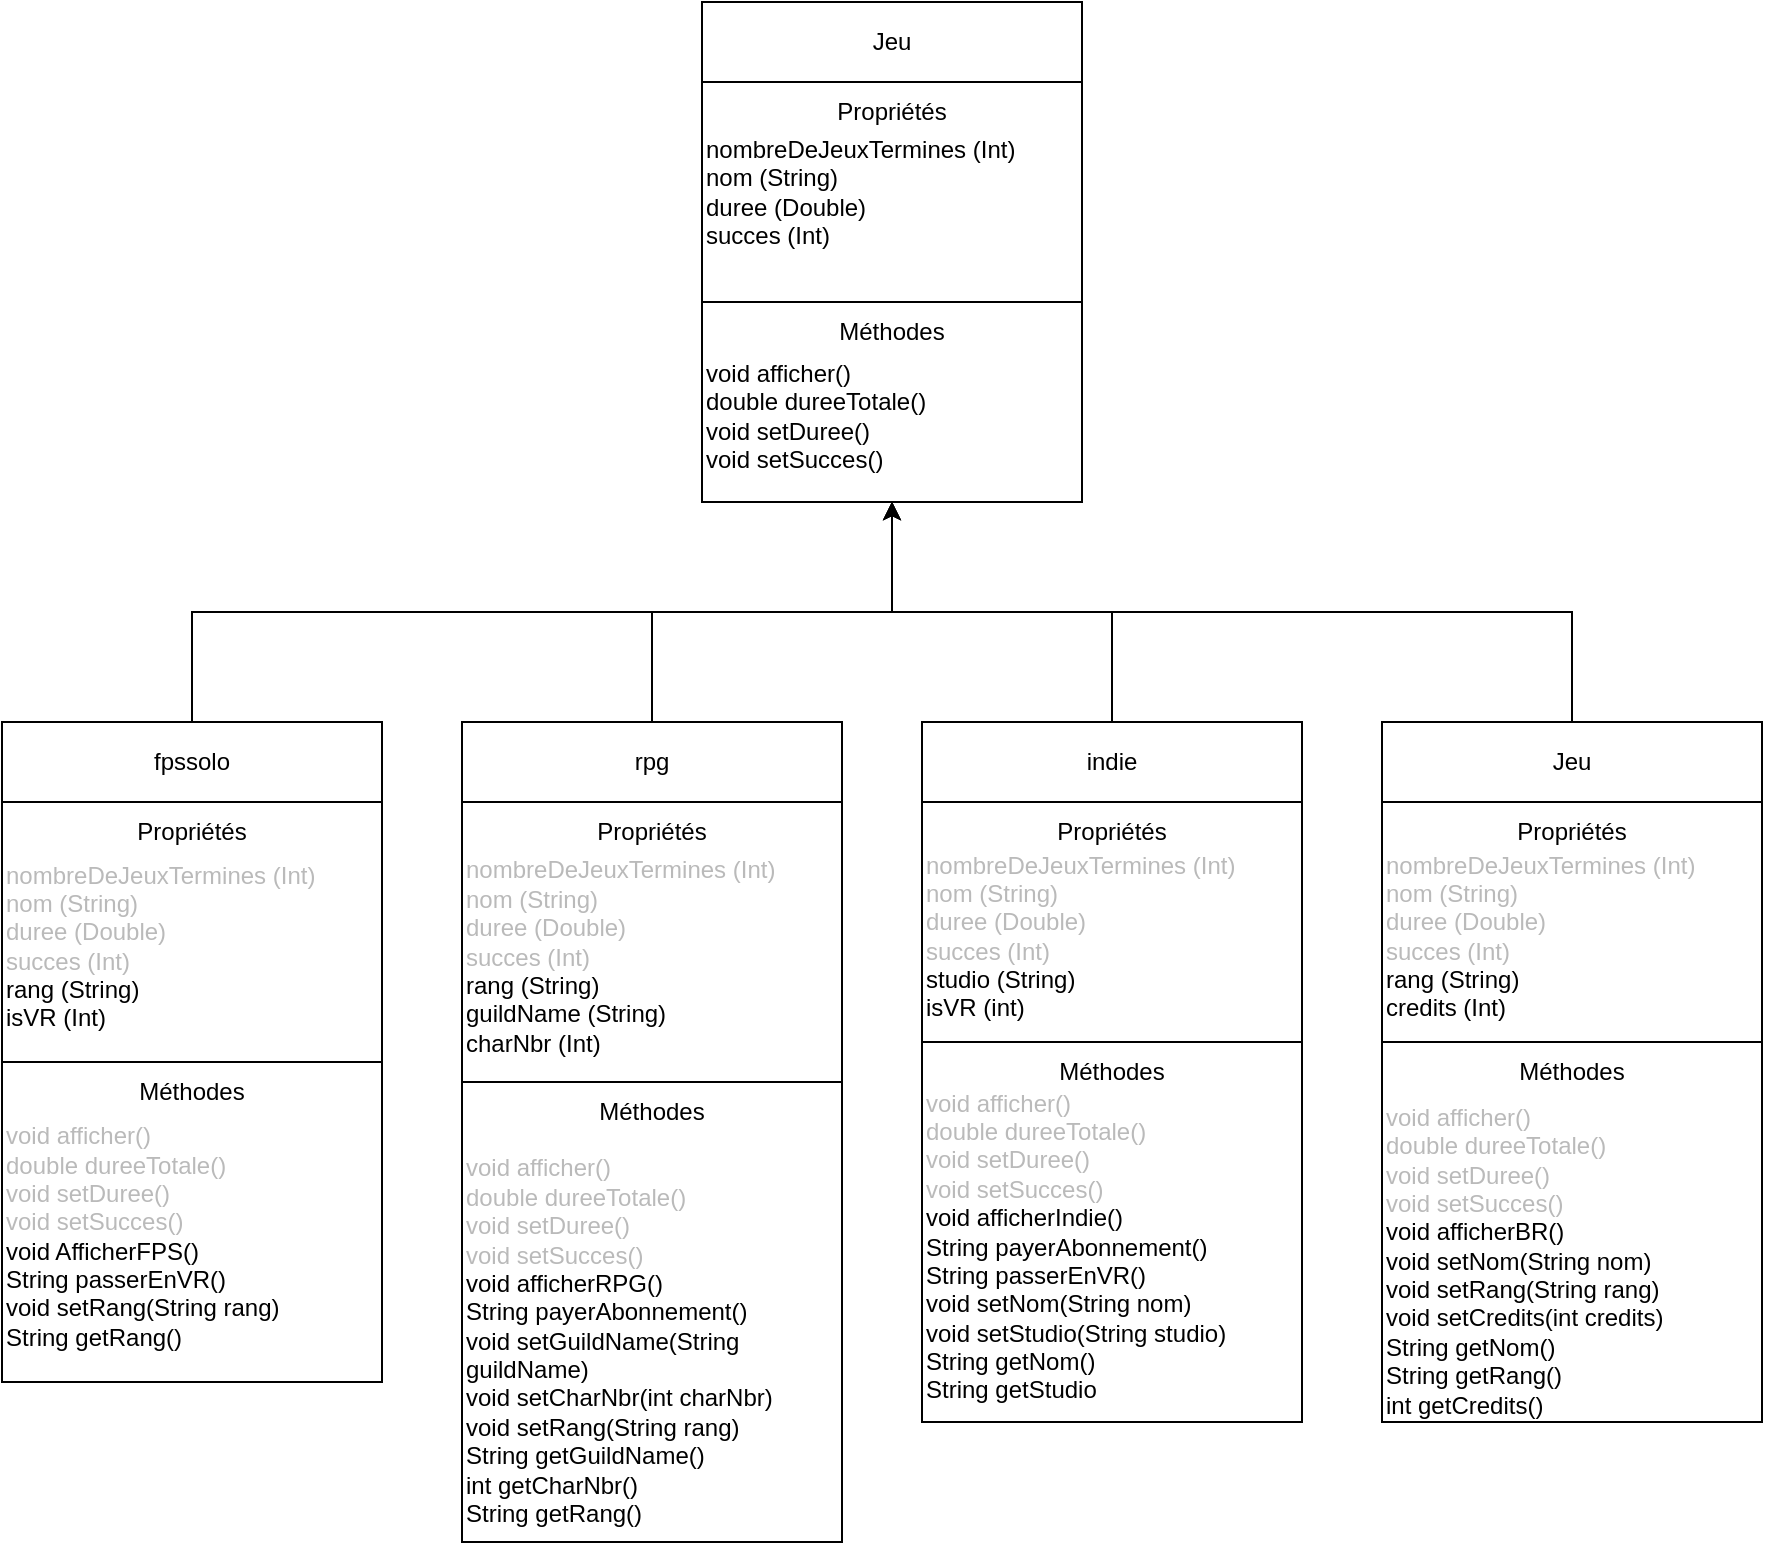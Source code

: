 <mxfile version="23.1.5" type="device">
  <diagram name="Page-1" id="Feaf893ghHaGpSit0nrv">
    <mxGraphModel dx="1925" dy="1378" grid="1" gridSize="10" guides="1" tooltips="1" connect="1" arrows="1" fold="1" page="1" pageScale="1" pageWidth="827" pageHeight="1169" math="0" shadow="0">
      <root>
        <mxCell id="0" />
        <mxCell id="1" parent="0" />
        <mxCell id="CNKBMMk6cnAnsifUxQpB-52" value="" style="rounded=0;whiteSpace=wrap;html=1;" vertex="1" parent="1">
          <mxGeometry x="290" y="720" width="190" height="250" as="geometry" />
        </mxCell>
        <mxCell id="CNKBMMk6cnAnsifUxQpB-53" value="Jeu" style="rounded=0;whiteSpace=wrap;html=1;" vertex="1" parent="1">
          <mxGeometry x="290" y="720" width="190" height="40" as="geometry" />
        </mxCell>
        <mxCell id="CNKBMMk6cnAnsifUxQpB-55" value="nombreDeJeuxTermines (Int)&lt;div&gt;nom (String)&lt;/div&gt;&lt;div&gt;duree (Double)&lt;/div&gt;&lt;div&gt;succes (Int)&lt;/div&gt;" style="rounded=0;whiteSpace=wrap;html=1;align=left;" vertex="1" parent="1">
          <mxGeometry x="290" y="760" width="190" height="110" as="geometry" />
        </mxCell>
        <mxCell id="CNKBMMk6cnAnsifUxQpB-57" value="Propriétés" style="text;html=1;align=center;verticalAlign=middle;whiteSpace=wrap;rounded=0;" vertex="1" parent="1">
          <mxGeometry x="355" y="760" width="60" height="30" as="geometry" />
        </mxCell>
        <mxCell id="CNKBMMk6cnAnsifUxQpB-58" value="&lt;br&gt;&lt;br&gt;void afficher()&lt;br&gt;double dureeTotale()&lt;br&gt;void setDuree()&lt;br&gt;void setSucces()&lt;div&gt;&lt;br&gt;&lt;/div&gt;" style="rounded=0;whiteSpace=wrap;html=1;align=left;" vertex="1" parent="1">
          <mxGeometry x="290" y="870" width="190" height="100" as="geometry" />
        </mxCell>
        <mxCell id="CNKBMMk6cnAnsifUxQpB-59" value="Méthodes" style="text;html=1;align=center;verticalAlign=middle;whiteSpace=wrap;rounded=0;" vertex="1" parent="1">
          <mxGeometry x="355" y="870" width="60" height="30" as="geometry" />
        </mxCell>
        <mxCell id="CNKBMMk6cnAnsifUxQpB-83" style="edgeStyle=orthogonalEdgeStyle;rounded=0;orthogonalLoop=1;jettySize=auto;html=1;" edge="1" parent="1" source="CNKBMMk6cnAnsifUxQpB-60" target="CNKBMMk6cnAnsifUxQpB-58">
          <mxGeometry relative="1" as="geometry" />
        </mxCell>
        <mxCell id="CNKBMMk6cnAnsifUxQpB-60" value="rpg" style="rounded=0;whiteSpace=wrap;html=1;" vertex="1" parent="1">
          <mxGeometry x="170" y="1080" width="190" height="40" as="geometry" />
        </mxCell>
        <mxCell id="CNKBMMk6cnAnsifUxQpB-61" value="&lt;br&gt;&lt;font color=&quot;#bababa&quot;&gt;nombreDeJeuxTermines (Int)&lt;/font&gt;&lt;div&gt;&lt;font color=&quot;#bababa&quot;&gt;nom (String)&lt;/font&gt;&lt;/div&gt;&lt;div&gt;&lt;font color=&quot;#bababa&quot;&gt;duree (Double)&lt;/font&gt;&lt;/div&gt;&lt;div&gt;&lt;font color=&quot;#bababa&quot;&gt;succes (Int)&lt;/font&gt;&lt;/div&gt;&lt;div&gt;rang (String)&lt;/div&gt;&lt;div&gt;guildName (String)&lt;/div&gt;&lt;div&gt;charNbr (Int)&lt;/div&gt;" style="rounded=0;whiteSpace=wrap;html=1;align=left;" vertex="1" parent="1">
          <mxGeometry x="170" y="1120" width="190" height="140" as="geometry" />
        </mxCell>
        <mxCell id="CNKBMMk6cnAnsifUxQpB-62" value="Propriétés" style="text;html=1;align=center;verticalAlign=middle;whiteSpace=wrap;rounded=0;" vertex="1" parent="1">
          <mxGeometry x="235" y="1120" width="60" height="30" as="geometry" />
        </mxCell>
        <mxCell id="CNKBMMk6cnAnsifUxQpB-63" value="&lt;br&gt;&lt;br&gt;&lt;font color=&quot;#bababa&quot;&gt;void afficher()&lt;br&gt;double dureeTotale()&lt;br&gt;void setDuree()&lt;br&gt;void setSucces()&lt;/font&gt;&lt;div&gt;void afficherRPG()&lt;/div&gt;&lt;div&gt;String payerAbonnement()&lt;/div&gt;&lt;div&gt;void setGuildName(String guildName)&lt;/div&gt;&lt;div&gt;void setCharNbr(int charNbr)&lt;/div&gt;&lt;div&gt;void setRang(String rang)&lt;/div&gt;&lt;div&gt;String getGuildName()&lt;/div&gt;&lt;div&gt;int getCharNbr()&lt;/div&gt;&lt;div&gt;String getRang()&lt;/div&gt;" style="rounded=0;whiteSpace=wrap;html=1;align=left;" vertex="1" parent="1">
          <mxGeometry x="170" y="1260" width="190" height="230" as="geometry" />
        </mxCell>
        <mxCell id="CNKBMMk6cnAnsifUxQpB-64" value="Méthodes" style="text;html=1;align=center;verticalAlign=middle;whiteSpace=wrap;rounded=0;" vertex="1" parent="1">
          <mxGeometry x="235" y="1260" width="60" height="30" as="geometry" />
        </mxCell>
        <mxCell id="CNKBMMk6cnAnsifUxQpB-84" style="edgeStyle=orthogonalEdgeStyle;rounded=0;orthogonalLoop=1;jettySize=auto;html=1;entryX=0.5;entryY=1;entryDx=0;entryDy=0;" edge="1" parent="1" source="CNKBMMk6cnAnsifUxQpB-65" target="CNKBMMk6cnAnsifUxQpB-58">
          <mxGeometry relative="1" as="geometry" />
        </mxCell>
        <mxCell id="CNKBMMk6cnAnsifUxQpB-65" value="indie" style="rounded=0;whiteSpace=wrap;html=1;" vertex="1" parent="1">
          <mxGeometry x="400" y="1080" width="190" height="40" as="geometry" />
        </mxCell>
        <mxCell id="CNKBMMk6cnAnsifUxQpB-66" value="&lt;font color=&quot;#bababa&quot;&gt;&lt;br&gt;nombreDeJeuxTermines (Int)&lt;/font&gt;&lt;div&gt;&lt;font color=&quot;#bababa&quot;&gt;nom (String)&lt;/font&gt;&lt;/div&gt;&lt;div&gt;&lt;font color=&quot;#bababa&quot;&gt;duree (Double)&lt;/font&gt;&lt;/div&gt;&lt;div&gt;&lt;font color=&quot;#bababa&quot;&gt;succes (Int)&lt;/font&gt;&lt;/div&gt;&lt;div&gt;studio (String)&lt;/div&gt;&lt;div&gt;isVR (int)&lt;/div&gt;" style="rounded=0;whiteSpace=wrap;html=1;align=left;" vertex="1" parent="1">
          <mxGeometry x="400" y="1120" width="190" height="120" as="geometry" />
        </mxCell>
        <mxCell id="CNKBMMk6cnAnsifUxQpB-67" value="Propriétés" style="text;html=1;align=center;verticalAlign=middle;whiteSpace=wrap;rounded=0;" vertex="1" parent="1">
          <mxGeometry x="465" y="1120" width="60" height="30" as="geometry" />
        </mxCell>
        <mxCell id="CNKBMMk6cnAnsifUxQpB-68" value="&lt;font color=&quot;#bababa&quot;&gt;&lt;br&gt;&lt;br&gt;void afficher()&lt;br&gt;double dureeTotale()&lt;br&gt;void setDuree()&lt;br&gt;void setSucces()&lt;/font&gt;&lt;br&gt;void afficherIndie()&lt;br&gt;String payerAbonnement()&lt;br&gt;String passerEnVR()&lt;br&gt;void setNom(String nom)&lt;br&gt;void setStudio(String studio)&lt;br&gt;String getNom()&lt;br&gt;String getStudio&lt;br&gt;&lt;div&gt;&lt;br&gt;&lt;/div&gt;" style="rounded=0;whiteSpace=wrap;html=1;align=left;" vertex="1" parent="1">
          <mxGeometry x="400" y="1240" width="190" height="190" as="geometry" />
        </mxCell>
        <mxCell id="CNKBMMk6cnAnsifUxQpB-69" value="Méthodes" style="text;html=1;align=center;verticalAlign=middle;whiteSpace=wrap;rounded=0;" vertex="1" parent="1">
          <mxGeometry x="465" y="1240" width="60" height="30" as="geometry" />
        </mxCell>
        <mxCell id="CNKBMMk6cnAnsifUxQpB-85" style="edgeStyle=orthogonalEdgeStyle;rounded=0;orthogonalLoop=1;jettySize=auto;html=1;entryX=0.5;entryY=1;entryDx=0;entryDy=0;exitX=0.5;exitY=0;exitDx=0;exitDy=0;" edge="1" parent="1" source="CNKBMMk6cnAnsifUxQpB-70" target="CNKBMMk6cnAnsifUxQpB-58">
          <mxGeometry relative="1" as="geometry" />
        </mxCell>
        <mxCell id="CNKBMMk6cnAnsifUxQpB-70" value="Jeu" style="rounded=0;whiteSpace=wrap;html=1;" vertex="1" parent="1">
          <mxGeometry x="630" y="1080" width="190" height="40" as="geometry" />
        </mxCell>
        <mxCell id="CNKBMMk6cnAnsifUxQpB-71" value="&lt;br&gt;&lt;font color=&quot;#bababa&quot;&gt;nombreDeJeuxTermines (Int)&lt;/font&gt;&lt;div&gt;&lt;font color=&quot;#bababa&quot;&gt;nom (String)&lt;/font&gt;&lt;/div&gt;&lt;div&gt;&lt;font color=&quot;#bababa&quot;&gt;duree (Double)&lt;/font&gt;&lt;/div&gt;&lt;div&gt;&lt;font color=&quot;#bababa&quot;&gt;succes (Int)&lt;/font&gt;&lt;/div&gt;&lt;div&gt;rang (String)&lt;/div&gt;&lt;div&gt;credits (Int)&lt;/div&gt;" style="rounded=0;whiteSpace=wrap;html=1;align=left;" vertex="1" parent="1">
          <mxGeometry x="630" y="1120" width="190" height="120" as="geometry" />
        </mxCell>
        <mxCell id="CNKBMMk6cnAnsifUxQpB-72" value="Propriétés" style="text;html=1;align=center;verticalAlign=middle;whiteSpace=wrap;rounded=0;" vertex="1" parent="1">
          <mxGeometry x="695" y="1120" width="60" height="30" as="geometry" />
        </mxCell>
        <mxCell id="CNKBMMk6cnAnsifUxQpB-73" value="&lt;font color=&quot;#bababa&quot;&gt;&lt;br&gt;&lt;br&gt;void afficher()&lt;br&gt;double dureeTotale()&lt;br&gt;void setDuree()&lt;br&gt;void setSucces()&lt;/font&gt;&lt;div&gt;void afficherBR()&lt;/div&gt;&lt;div&gt;void setNom(String nom)&lt;/div&gt;&lt;div&gt;void setRang(String rang)&lt;/div&gt;&lt;div&gt;void setCredits(int credits)&lt;/div&gt;&lt;div&gt;String getNom()&lt;/div&gt;&lt;div&gt;String getRang()&lt;/div&gt;&lt;div&gt;int getCredits()&lt;/div&gt;" style="rounded=0;whiteSpace=wrap;html=1;align=left;" vertex="1" parent="1">
          <mxGeometry x="630" y="1240" width="190" height="190" as="geometry" />
        </mxCell>
        <mxCell id="CNKBMMk6cnAnsifUxQpB-74" value="Méthodes" style="text;html=1;align=center;verticalAlign=middle;whiteSpace=wrap;rounded=0;" vertex="1" parent="1">
          <mxGeometry x="695" y="1240" width="60" height="30" as="geometry" />
        </mxCell>
        <mxCell id="CNKBMMk6cnAnsifUxQpB-81" style="edgeStyle=orthogonalEdgeStyle;rounded=0;orthogonalLoop=1;jettySize=auto;html=1;exitX=0.5;exitY=0;exitDx=0;exitDy=0;entryX=0.5;entryY=1;entryDx=0;entryDy=0;" edge="1" parent="1" source="CNKBMMk6cnAnsifUxQpB-75" target="CNKBMMk6cnAnsifUxQpB-58">
          <mxGeometry relative="1" as="geometry" />
        </mxCell>
        <mxCell id="CNKBMMk6cnAnsifUxQpB-75" value="fpssolo" style="rounded=0;whiteSpace=wrap;html=1;" vertex="1" parent="1">
          <mxGeometry x="-60" y="1080" width="190" height="40" as="geometry" />
        </mxCell>
        <mxCell id="CNKBMMk6cnAnsifUxQpB-76" value="&lt;font color=&quot;#bababa&quot;&gt;&lt;br&gt;&lt;br&gt;nombreDeJeuxTermines (Int)&lt;/font&gt;&lt;div&gt;&lt;font color=&quot;#bababa&quot;&gt;nom (String)&lt;/font&gt;&lt;/div&gt;&lt;div&gt;&lt;font color=&quot;#bababa&quot;&gt;duree (Double)&lt;/font&gt;&lt;/div&gt;&lt;div&gt;&lt;font color=&quot;#bababa&quot;&gt;succes (Int)&lt;/font&gt;&lt;/div&gt;&lt;div&gt;rang (String)&lt;/div&gt;&lt;div&gt;isVR (Int)&lt;/div&gt;&lt;div&gt;&lt;br&gt;&lt;/div&gt;" style="rounded=0;whiteSpace=wrap;html=1;align=left;" vertex="1" parent="1">
          <mxGeometry x="-60" y="1120" width="190" height="130" as="geometry" />
        </mxCell>
        <mxCell id="CNKBMMk6cnAnsifUxQpB-77" value="Propriétés" style="text;html=1;align=center;verticalAlign=middle;whiteSpace=wrap;rounded=0;" vertex="1" parent="1">
          <mxGeometry x="5" y="1120" width="60" height="30" as="geometry" />
        </mxCell>
        <mxCell id="CNKBMMk6cnAnsifUxQpB-78" value="&lt;br&gt;&lt;br&gt;&lt;font color=&quot;#bababa&quot;&gt;void afficher()&lt;br&gt;double dureeTotale()&lt;br&gt;void setDuree()&lt;br&gt;void setSucces()&lt;/font&gt;&lt;br&gt;void AfficherFPS()&lt;br&gt;String passerEnVR()&lt;br&gt;void setRang(String rang)&lt;br&gt;String getRang()&lt;br&gt;&lt;div&gt;&lt;br&gt;&lt;/div&gt;" style="rounded=0;whiteSpace=wrap;html=1;align=left;" vertex="1" parent="1">
          <mxGeometry x="-60" y="1250" width="190" height="160" as="geometry" />
        </mxCell>
        <mxCell id="CNKBMMk6cnAnsifUxQpB-79" value="Méthodes" style="text;html=1;align=center;verticalAlign=middle;whiteSpace=wrap;rounded=0;" vertex="1" parent="1">
          <mxGeometry x="5" y="1250" width="60" height="30" as="geometry" />
        </mxCell>
      </root>
    </mxGraphModel>
  </diagram>
</mxfile>
